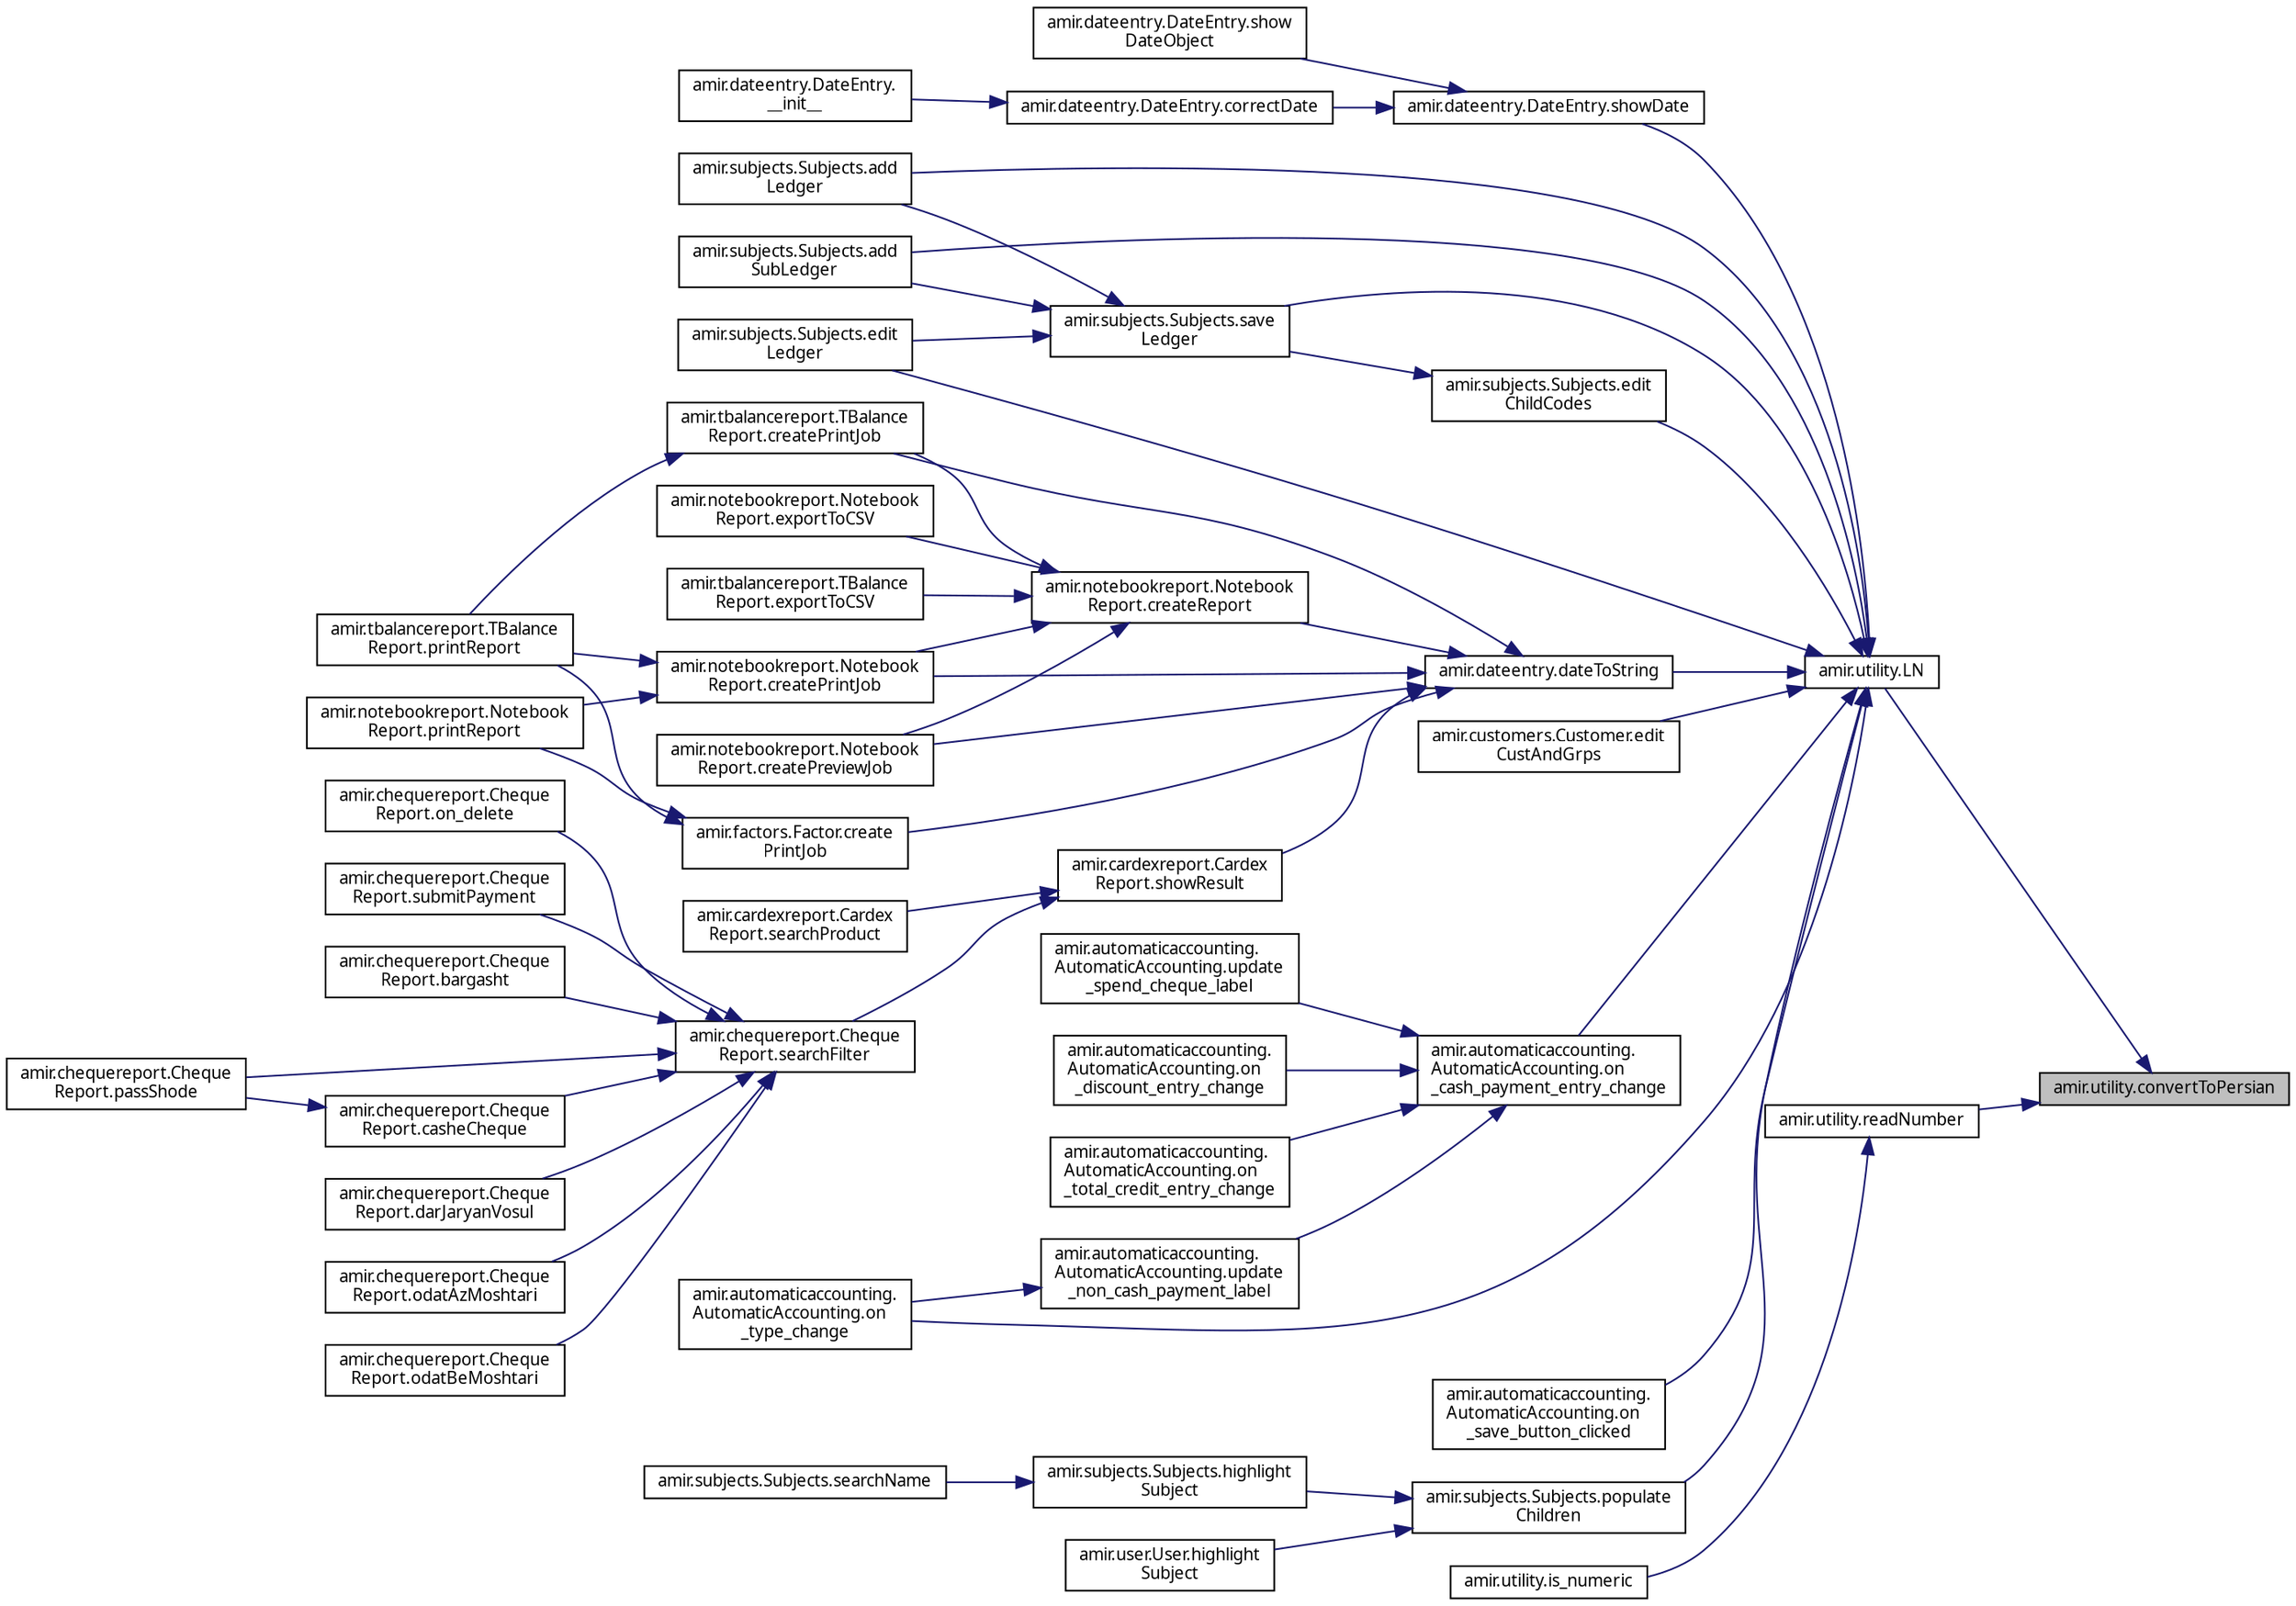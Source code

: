 digraph "amir.utility.convertToPersian"
{
 // LATEX_PDF_SIZE
  edge [fontname="FreeSans.ttf",fontsize="10",labelfontname="FreeSans.ttf",labelfontsize="10"];
  node [fontname="FreeSans.ttf",fontsize="10",shape=record];
  rankdir="RL";
  Node1 [label="amir.utility.convertToPersian",height=0.2,width=0.4,color="black", fillcolor="grey75", style="filled", fontcolor="black",tooltip=" "];
  Node1 -> Node2 [dir="back",color="midnightblue",fontsize="10",style="solid",fontname="FreeSans.ttf"];
  Node2 [label="amir.utility.LN",height=0.2,width=0.4,color="black", fillcolor="white", style="filled",URL="$group___utility.html#ga0743603f91496779ad987d6a561f2142",tooltip="Check the active locale and choose number characters from that locale."];
  Node2 -> Node3 [dir="back",color="midnightblue",fontsize="10",style="solid",fontname="FreeSans.ttf"];
  Node3 [label="amir.subjects.Subjects.add\lLedger",height=0.2,width=0.4,color="black", fillcolor="white", style="filled",URL="$classamir_1_1subjects_1_1_subjects.html#a4b320d183a659d4766ab6302e6a96938",tooltip=" "];
  Node2 -> Node4 [dir="back",color="midnightblue",fontsize="10",style="solid",fontname="FreeSans.ttf"];
  Node4 [label="amir.subjects.Subjects.add\lSubLedger",height=0.2,width=0.4,color="black", fillcolor="white", style="filled",URL="$classamir_1_1subjects_1_1_subjects.html#ab9c5ab67178ed6c026d4b57f1acff304",tooltip=" "];
  Node2 -> Node5 [dir="back",color="midnightblue",fontsize="10",style="solid",fontname="FreeSans.ttf"];
  Node5 [label="amir.dateentry.dateToString",height=0.2,width=0.4,color="black", fillcolor="white", style="filled",URL="$group___utility.html#gadc610bce7b44487a4735f43ffa052b28",tooltip=" "];
  Node5 -> Node6 [dir="back",color="midnightblue",fontsize="10",style="solid",fontname="FreeSans.ttf"];
  Node6 [label="amir.notebookreport.Notebook\lReport.createPreviewJob",height=0.2,width=0.4,color="black", fillcolor="white", style="filled",URL="$classamir_1_1notebookreport_1_1_notebook_report.html#adb8b7fdb77e7edbe24350bb3871c3d1e",tooltip=" "];
  Node5 -> Node7 [dir="back",color="midnightblue",fontsize="10",style="solid",fontname="FreeSans.ttf"];
  Node7 [label="amir.tbalancereport.TBalance\lReport.createPrintJob",height=0.2,width=0.4,color="black", fillcolor="white", style="filled",URL="$classamir_1_1tbalancereport_1_1_t_balance_report.html#a36d5c862d4934b555d8a46cedccab3fd",tooltip=" "];
  Node7 -> Node8 [dir="back",color="midnightblue",fontsize="10",style="solid",fontname="FreeSans.ttf"];
  Node8 [label="amir.tbalancereport.TBalance\lReport.printReport",height=0.2,width=0.4,color="black", fillcolor="white", style="filled",URL="$classamir_1_1tbalancereport_1_1_t_balance_report.html#a37995b93f99097ff4445b2c64d3e8d62",tooltip=" "];
  Node5 -> Node9 [dir="back",color="midnightblue",fontsize="10",style="solid",fontname="FreeSans.ttf"];
  Node9 [label="amir.notebookreport.Notebook\lReport.createPrintJob",height=0.2,width=0.4,color="black", fillcolor="white", style="filled",URL="$classamir_1_1notebookreport_1_1_notebook_report.html#a38c80a94f3086056ed92c1bc87935e4d",tooltip=" "];
  Node9 -> Node8 [dir="back",color="midnightblue",fontsize="10",style="solid",fontname="FreeSans.ttf"];
  Node9 -> Node10 [dir="back",color="midnightblue",fontsize="10",style="solid",fontname="FreeSans.ttf"];
  Node10 [label="amir.notebookreport.Notebook\lReport.printReport",height=0.2,width=0.4,color="black", fillcolor="white", style="filled",URL="$classamir_1_1notebookreport_1_1_notebook_report.html#abc72ebb540ba085fabbdbe2d60ab9f2f",tooltip=" "];
  Node5 -> Node11 [dir="back",color="midnightblue",fontsize="10",style="solid",fontname="FreeSans.ttf"];
  Node11 [label="amir.factors.Factor.create\lPrintJob",height=0.2,width=0.4,color="black", fillcolor="white", style="filled",URL="$classamir_1_1factors_1_1_factor.html#a0d0b1126ef7fe3b9a19e5b64c853aef6",tooltip=" "];
  Node11 -> Node8 [dir="back",color="midnightblue",fontsize="10",style="solid",fontname="FreeSans.ttf"];
  Node11 -> Node10 [dir="back",color="midnightblue",fontsize="10",style="solid",fontname="FreeSans.ttf"];
  Node5 -> Node12 [dir="back",color="midnightblue",fontsize="10",style="solid",fontname="FreeSans.ttf"];
  Node12 [label="amir.notebookreport.Notebook\lReport.createReport",height=0.2,width=0.4,color="black", fillcolor="white", style="filled",URL="$classamir_1_1notebookreport_1_1_notebook_report.html#ac2c25ec9dce2b059496d10bb5d0297a0",tooltip=" "];
  Node12 -> Node6 [dir="back",color="midnightblue",fontsize="10",style="solid",fontname="FreeSans.ttf"];
  Node12 -> Node7 [dir="back",color="midnightblue",fontsize="10",style="solid",fontname="FreeSans.ttf"];
  Node12 -> Node9 [dir="back",color="midnightblue",fontsize="10",style="solid",fontname="FreeSans.ttf"];
  Node12 -> Node13 [dir="back",color="midnightblue",fontsize="10",style="solid",fontname="FreeSans.ttf"];
  Node13 [label="amir.tbalancereport.TBalance\lReport.exportToCSV",height=0.2,width=0.4,color="black", fillcolor="white", style="filled",URL="$classamir_1_1tbalancereport_1_1_t_balance_report.html#ace5a936c7795cf526c308ebcc64058a8",tooltip=" "];
  Node12 -> Node14 [dir="back",color="midnightblue",fontsize="10",style="solid",fontname="FreeSans.ttf"];
  Node14 [label="amir.notebookreport.Notebook\lReport.exportToCSV",height=0.2,width=0.4,color="black", fillcolor="white", style="filled",URL="$classamir_1_1notebookreport_1_1_notebook_report.html#a66a78c1940764fc6ed27f4197b7b2437",tooltip=" "];
  Node5 -> Node15 [dir="back",color="midnightblue",fontsize="10",style="solid",fontname="FreeSans.ttf"];
  Node15 [label="amir.cardexreport.Cardex\lReport.showResult",height=0.2,width=0.4,color="black", fillcolor="white", style="filled",URL="$classamir_1_1cardexreport_1_1_cardex_report.html#a401dc02ff91d512cfe00c592d1d2bb91",tooltip=" "];
  Node15 -> Node16 [dir="back",color="midnightblue",fontsize="10",style="solid",fontname="FreeSans.ttf"];
  Node16 [label="amir.chequereport.Cheque\lReport.searchFilter",height=0.2,width=0.4,color="black", fillcolor="white", style="filled",URL="$classamir_1_1chequereport_1_1_cheque_report.html#a9345bdece8c7179f5793ba469618c8a9",tooltip=" "];
  Node16 -> Node17 [dir="back",color="midnightblue",fontsize="10",style="solid",fontname="FreeSans.ttf"];
  Node17 [label="amir.chequereport.Cheque\lReport.bargasht",height=0.2,width=0.4,color="black", fillcolor="white", style="filled",URL="$classamir_1_1chequereport_1_1_cheque_report.html#ae8516315044d07edef4d3f1ec8e061b5",tooltip=" "];
  Node16 -> Node18 [dir="back",color="midnightblue",fontsize="10",style="solid",fontname="FreeSans.ttf"];
  Node18 [label="amir.chequereport.Cheque\lReport.casheCheque",height=0.2,width=0.4,color="black", fillcolor="white", style="filled",URL="$classamir_1_1chequereport_1_1_cheque_report.html#a6fe24d3510721618c901c12fccc622ed",tooltip=" "];
  Node18 -> Node19 [dir="back",color="midnightblue",fontsize="10",style="solid",fontname="FreeSans.ttf"];
  Node19 [label="amir.chequereport.Cheque\lReport.passShode",height=0.2,width=0.4,color="black", fillcolor="white", style="filled",URL="$classamir_1_1chequereport_1_1_cheque_report.html#a7ea42e8a42ae2de22e26cc71e8df0c78",tooltip=" "];
  Node16 -> Node20 [dir="back",color="midnightblue",fontsize="10",style="solid",fontname="FreeSans.ttf"];
  Node20 [label="amir.chequereport.Cheque\lReport.darJaryanVosul",height=0.2,width=0.4,color="black", fillcolor="white", style="filled",URL="$classamir_1_1chequereport_1_1_cheque_report.html#af094f1d69a6f1e01e421087a1c7657f7",tooltip=" "];
  Node16 -> Node21 [dir="back",color="midnightblue",fontsize="10",style="solid",fontname="FreeSans.ttf"];
  Node21 [label="amir.chequereport.Cheque\lReport.odatAzMoshtari",height=0.2,width=0.4,color="black", fillcolor="white", style="filled",URL="$classamir_1_1chequereport_1_1_cheque_report.html#a1da89797ed206aa88569b5689eb76b1c",tooltip=" "];
  Node16 -> Node22 [dir="back",color="midnightblue",fontsize="10",style="solid",fontname="FreeSans.ttf"];
  Node22 [label="amir.chequereport.Cheque\lReport.odatBeMoshtari",height=0.2,width=0.4,color="black", fillcolor="white", style="filled",URL="$classamir_1_1chequereport_1_1_cheque_report.html#a90914d0dfcb06a3697072fb07f1d86d2",tooltip=" "];
  Node16 -> Node23 [dir="back",color="midnightblue",fontsize="10",style="solid",fontname="FreeSans.ttf"];
  Node23 [label="amir.chequereport.Cheque\lReport.on_delete",height=0.2,width=0.4,color="black", fillcolor="white", style="filled",URL="$classamir_1_1chequereport_1_1_cheque_report.html#a49efeb96474a9e16f7b4453c9a90a668",tooltip=" "];
  Node16 -> Node19 [dir="back",color="midnightblue",fontsize="10",style="solid",fontname="FreeSans.ttf"];
  Node16 -> Node24 [dir="back",color="midnightblue",fontsize="10",style="solid",fontname="FreeSans.ttf"];
  Node24 [label="amir.chequereport.Cheque\lReport.submitPayment",height=0.2,width=0.4,color="black", fillcolor="white", style="filled",URL="$classamir_1_1chequereport_1_1_cheque_report.html#a5d348b754b36de0a4f15f538a02cc0c9",tooltip=" "];
  Node15 -> Node25 [dir="back",color="midnightblue",fontsize="10",style="solid",fontname="FreeSans.ttf"];
  Node25 [label="amir.cardexreport.Cardex\lReport.searchProduct",height=0.2,width=0.4,color="black", fillcolor="white", style="filled",URL="$classamir_1_1cardexreport_1_1_cardex_report.html#ac704fa5130724da3f7e88ec5aaf985e3",tooltip=" "];
  Node2 -> Node26 [dir="back",color="midnightblue",fontsize="10",style="solid",fontname="FreeSans.ttf"];
  Node26 [label="amir.subjects.Subjects.edit\lChildCodes",height=0.2,width=0.4,color="black", fillcolor="white", style="filled",URL="$classamir_1_1subjects_1_1_subjects.html#aab778eef2683bb155e3685a9b7035af7",tooltip=" "];
  Node26 -> Node27 [dir="back",color="midnightblue",fontsize="10",style="solid",fontname="FreeSans.ttf"];
  Node27 [label="amir.subjects.Subjects.save\lLedger",height=0.2,width=0.4,color="black", fillcolor="white", style="filled",URL="$classamir_1_1subjects_1_1_subjects.html#a743c312c9032712f520cdf99b8dccb9b",tooltip=" "];
  Node27 -> Node3 [dir="back",color="midnightblue",fontsize="10",style="solid",fontname="FreeSans.ttf"];
  Node27 -> Node4 [dir="back",color="midnightblue",fontsize="10",style="solid",fontname="FreeSans.ttf"];
  Node27 -> Node28 [dir="back",color="midnightblue",fontsize="10",style="solid",fontname="FreeSans.ttf"];
  Node28 [label="amir.subjects.Subjects.edit\lLedger",height=0.2,width=0.4,color="black", fillcolor="white", style="filled",URL="$classamir_1_1subjects_1_1_subjects.html#a054cd90efc7c64c02c6418bf06a483b9",tooltip=" "];
  Node2 -> Node29 [dir="back",color="midnightblue",fontsize="10",style="solid",fontname="FreeSans.ttf"];
  Node29 [label="amir.customers.Customer.edit\lCustAndGrps",height=0.2,width=0.4,color="black", fillcolor="white", style="filled",URL="$classamir_1_1customers_1_1_customer.html#a8701f3df2fe337319b0828c474e01184",tooltip=" "];
  Node2 -> Node28 [dir="back",color="midnightblue",fontsize="10",style="solid",fontname="FreeSans.ttf"];
  Node2 -> Node30 [dir="back",color="midnightblue",fontsize="10",style="solid",fontname="FreeSans.ttf"];
  Node30 [label="amir.automaticaccounting.\lAutomaticAccounting.on\l_cash_payment_entry_change",height=0.2,width=0.4,color="black", fillcolor="white", style="filled",URL="$classamir_1_1automaticaccounting_1_1_automatic_accounting.html#a5fac2f2542e978b9b64ffb709f05964d",tooltip=" "];
  Node30 -> Node31 [dir="back",color="midnightblue",fontsize="10",style="solid",fontname="FreeSans.ttf"];
  Node31 [label="amir.automaticaccounting.\lAutomaticAccounting.on\l_discount_entry_change",height=0.2,width=0.4,color="black", fillcolor="white", style="filled",URL="$classamir_1_1automaticaccounting_1_1_automatic_accounting.html#ac9508acb2d3646e0743cde95924715b6",tooltip=" "];
  Node30 -> Node32 [dir="back",color="midnightblue",fontsize="10",style="solid",fontname="FreeSans.ttf"];
  Node32 [label="amir.automaticaccounting.\lAutomaticAccounting.on\l_total_credit_entry_change",height=0.2,width=0.4,color="black", fillcolor="white", style="filled",URL="$classamir_1_1automaticaccounting_1_1_automatic_accounting.html#ad5c3e392137079651e9e956e525f0347",tooltip=" "];
  Node30 -> Node33 [dir="back",color="midnightblue",fontsize="10",style="solid",fontname="FreeSans.ttf"];
  Node33 [label="amir.automaticaccounting.\lAutomaticAccounting.update\l_non_cash_payment_label",height=0.2,width=0.4,color="black", fillcolor="white", style="filled",URL="$classamir_1_1automaticaccounting_1_1_automatic_accounting.html#a0a408123c67b2ee92f079d52f15f3404",tooltip=" "];
  Node33 -> Node34 [dir="back",color="midnightblue",fontsize="10",style="solid",fontname="FreeSans.ttf"];
  Node34 [label="amir.automaticaccounting.\lAutomaticAccounting.on\l_type_change",height=0.2,width=0.4,color="black", fillcolor="white", style="filled",URL="$classamir_1_1automaticaccounting_1_1_automatic_accounting.html#a85c148880bdff4a3f352d44f376ca718",tooltip=" "];
  Node30 -> Node35 [dir="back",color="midnightblue",fontsize="10",style="solid",fontname="FreeSans.ttf"];
  Node35 [label="amir.automaticaccounting.\lAutomaticAccounting.update\l_spend_cheque_label",height=0.2,width=0.4,color="black", fillcolor="white", style="filled",URL="$classamir_1_1automaticaccounting_1_1_automatic_accounting.html#a666e861555e5cc75638dc80b0c78f403",tooltip=" "];
  Node2 -> Node36 [dir="back",color="midnightblue",fontsize="10",style="solid",fontname="FreeSans.ttf"];
  Node36 [label="amir.automaticaccounting.\lAutomaticAccounting.on\l_save_button_clicked",height=0.2,width=0.4,color="black", fillcolor="white", style="filled",URL="$classamir_1_1automaticaccounting_1_1_automatic_accounting.html#a61a24afc7522be8df6528a08d815c0f0",tooltip=" "];
  Node2 -> Node34 [dir="back",color="midnightblue",fontsize="10",style="solid",fontname="FreeSans.ttf"];
  Node2 -> Node37 [dir="back",color="midnightblue",fontsize="10",style="solid",fontname="FreeSans.ttf"];
  Node37 [label="amir.subjects.Subjects.populate\lChildren",height=0.2,width=0.4,color="black", fillcolor="white", style="filled",URL="$classamir_1_1subjects_1_1_subjects.html#a9d7a9f0a68550dc19f47fb5f044fbc96",tooltip=" "];
  Node37 -> Node38 [dir="back",color="midnightblue",fontsize="10",style="solid",fontname="FreeSans.ttf"];
  Node38 [label="amir.user.User.highlight\lSubject",height=0.2,width=0.4,color="black", fillcolor="white", style="filled",URL="$classamir_1_1user_1_1_user.html#a24d031d51a262c27a50e338c1867d736",tooltip=" "];
  Node37 -> Node39 [dir="back",color="midnightblue",fontsize="10",style="solid",fontname="FreeSans.ttf"];
  Node39 [label="amir.subjects.Subjects.highlight\lSubject",height=0.2,width=0.4,color="black", fillcolor="white", style="filled",URL="$classamir_1_1subjects_1_1_subjects.html#ae2de4ce3c5ece97a8bbd16f2d96b04fc",tooltip=" "];
  Node39 -> Node40 [dir="back",color="midnightblue",fontsize="10",style="solid",fontname="FreeSans.ttf"];
  Node40 [label="amir.subjects.Subjects.searchName",height=0.2,width=0.4,color="black", fillcolor="white", style="filled",URL="$classamir_1_1subjects_1_1_subjects.html#a46f05a0eae01ae79918b836537f623c9",tooltip=" "];
  Node2 -> Node27 [dir="back",color="midnightblue",fontsize="10",style="solid",fontname="FreeSans.ttf"];
  Node2 -> Node41 [dir="back",color="midnightblue",fontsize="10",style="solid",fontname="FreeSans.ttf"];
  Node41 [label="amir.dateentry.DateEntry.showDate",height=0.2,width=0.4,color="black", fillcolor="white", style="filled",URL="$classamir_1_1dateentry_1_1_date_entry.html#ae924281cf9ab176c650ca0e3c8dd8223",tooltip=" "];
  Node41 -> Node42 [dir="back",color="midnightblue",fontsize="10",style="solid",fontname="FreeSans.ttf"];
  Node42 [label="amir.dateentry.DateEntry.correctDate",height=0.2,width=0.4,color="black", fillcolor="white", style="filled",URL="$classamir_1_1dateentry_1_1_date_entry.html#aadace8b0f3447de89a35d830751fb4ab",tooltip=" "];
  Node42 -> Node43 [dir="back",color="midnightblue",fontsize="10",style="solid",fontname="FreeSans.ttf"];
  Node43 [label="amir.dateentry.DateEntry.\l__init__",height=0.2,width=0.4,color="black", fillcolor="white", style="filled",URL="$classamir_1_1dateentry_1_1_date_entry.html#a7c57358bce67d5e3f2e563cb333ab405",tooltip=" "];
  Node41 -> Node44 [dir="back",color="midnightblue",fontsize="10",style="solid",fontname="FreeSans.ttf"];
  Node44 [label="amir.dateentry.DateEntry.show\lDateObject",height=0.2,width=0.4,color="black", fillcolor="white", style="filled",URL="$classamir_1_1dateentry_1_1_date_entry.html#a201d34cfaa846e5cdc9a94a6f08d60bf",tooltip=" "];
  Node1 -> Node45 [dir="back",color="midnightblue",fontsize="10",style="solid",fontname="FreeSans.ttf"];
  Node45 [label="amir.utility.readNumber",height=0.2,width=0.4,color="black", fillcolor="white", style="filled",URL="$group___utility.html#ga21b9923b37da685ff5d3484a10db4f78",tooltip=" "];
  Node45 -> Node46 [dir="back",color="midnightblue",fontsize="10",style="solid",fontname="FreeSans.ttf"];
  Node46 [label="amir.utility.is_numeric",height=0.2,width=0.4,color="black", fillcolor="white", style="filled",URL="$group___utility.html#gad35e17a9d9c97671c79638172806a31f",tooltip=" "];
}
